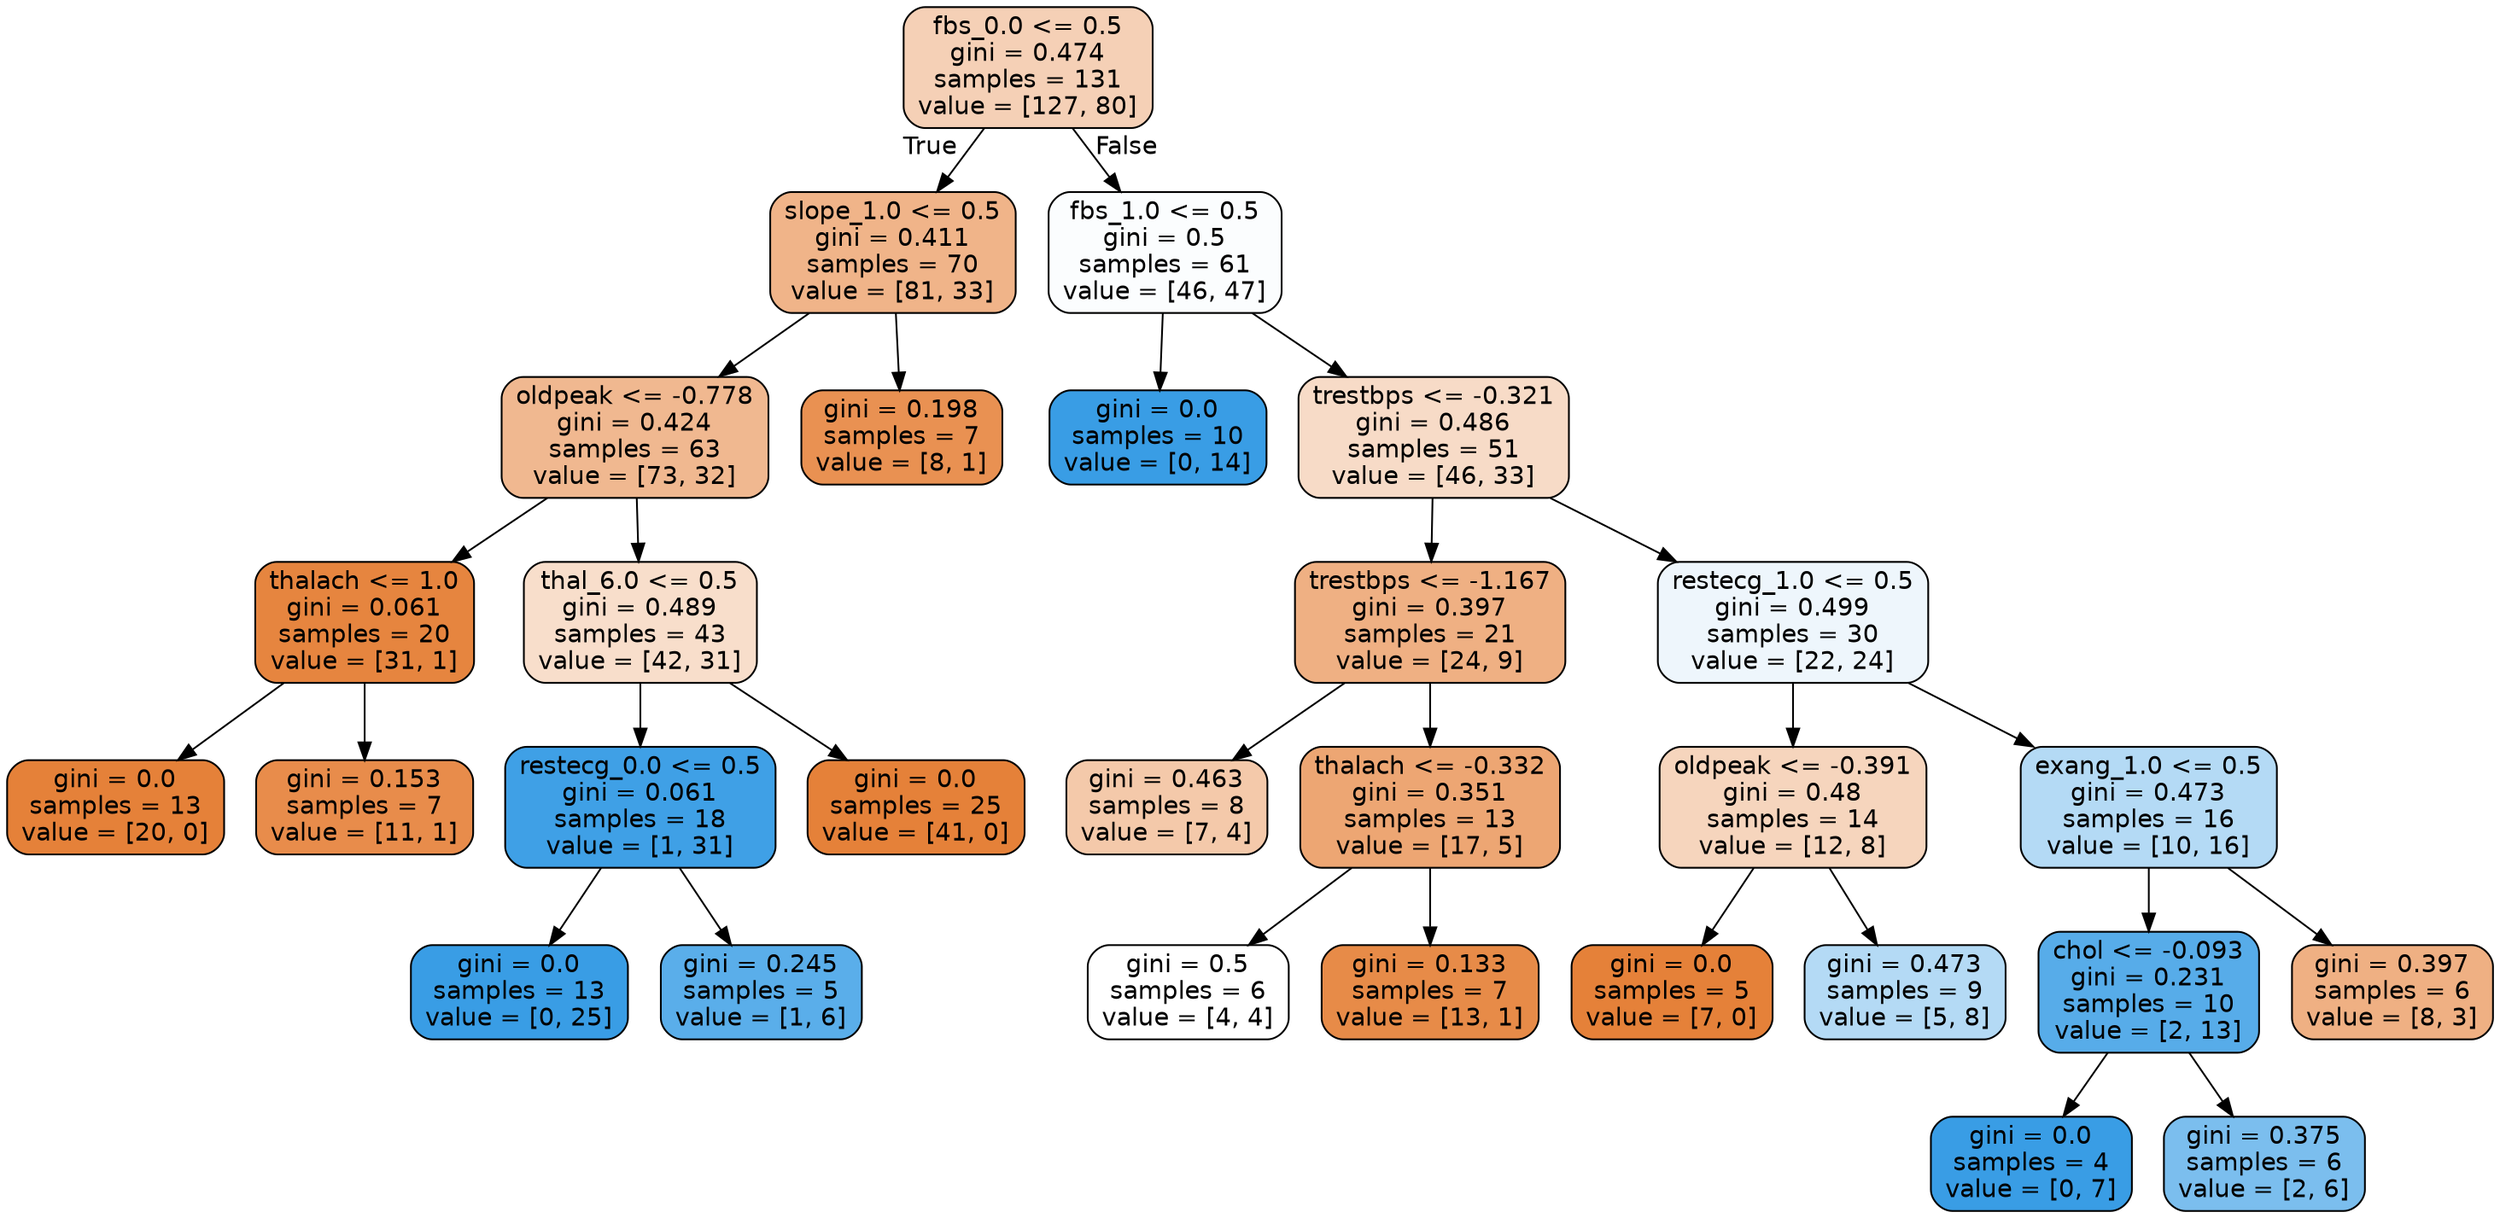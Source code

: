 digraph Tree {
node [shape=box, style="filled, rounded", color="black", fontname=helvetica] ;
edge [fontname=helvetica] ;
0 [label="fbs_0.0 <= 0.5\ngini = 0.474\nsamples = 131\nvalue = [127, 80]", fillcolor="#e581395e"] ;
1 [label="slope_1.0 <= 0.5\ngini = 0.411\nsamples = 70\nvalue = [81, 33]", fillcolor="#e5813997"] ;
0 -> 1 [labeldistance=2.5, labelangle=45, headlabel="True"] ;
2 [label="oldpeak <= -0.778\ngini = 0.424\nsamples = 63\nvalue = [73, 32]", fillcolor="#e581398f"] ;
1 -> 2 ;
3 [label="thalach <= 1.0\ngini = 0.061\nsamples = 20\nvalue = [31, 1]", fillcolor="#e58139f7"] ;
2 -> 3 ;
4 [label="gini = 0.0\nsamples = 13\nvalue = [20, 0]", fillcolor="#e58139ff"] ;
3 -> 4 ;
5 [label="gini = 0.153\nsamples = 7\nvalue = [11, 1]", fillcolor="#e58139e8"] ;
3 -> 5 ;
6 [label="thal_6.0 <= 0.5\ngini = 0.489\nsamples = 43\nvalue = [42, 31]", fillcolor="#e5813943"] ;
2 -> 6 ;
7 [label="restecg_0.0 <= 0.5\ngini = 0.061\nsamples = 18\nvalue = [1, 31]", fillcolor="#399de5f7"] ;
6 -> 7 ;
8 [label="gini = 0.0\nsamples = 13\nvalue = [0, 25]", fillcolor="#399de5ff"] ;
7 -> 8 ;
9 [label="gini = 0.245\nsamples = 5\nvalue = [1, 6]", fillcolor="#399de5d4"] ;
7 -> 9 ;
10 [label="gini = 0.0\nsamples = 25\nvalue = [41, 0]", fillcolor="#e58139ff"] ;
6 -> 10 ;
11 [label="gini = 0.198\nsamples = 7\nvalue = [8, 1]", fillcolor="#e58139df"] ;
1 -> 11 ;
12 [label="fbs_1.0 <= 0.5\ngini = 0.5\nsamples = 61\nvalue = [46, 47]", fillcolor="#399de505"] ;
0 -> 12 [labeldistance=2.5, labelangle=-45, headlabel="False"] ;
13 [label="gini = 0.0\nsamples = 10\nvalue = [0, 14]", fillcolor="#399de5ff"] ;
12 -> 13 ;
14 [label="trestbps <= -0.321\ngini = 0.486\nsamples = 51\nvalue = [46, 33]", fillcolor="#e5813948"] ;
12 -> 14 ;
15 [label="trestbps <= -1.167\ngini = 0.397\nsamples = 21\nvalue = [24, 9]", fillcolor="#e581399f"] ;
14 -> 15 ;
16 [label="gini = 0.463\nsamples = 8\nvalue = [7, 4]", fillcolor="#e581396d"] ;
15 -> 16 ;
17 [label="thalach <= -0.332\ngini = 0.351\nsamples = 13\nvalue = [17, 5]", fillcolor="#e58139b4"] ;
15 -> 17 ;
18 [label="gini = 0.5\nsamples = 6\nvalue = [4, 4]", fillcolor="#e5813900"] ;
17 -> 18 ;
19 [label="gini = 0.133\nsamples = 7\nvalue = [13, 1]", fillcolor="#e58139eb"] ;
17 -> 19 ;
20 [label="restecg_1.0 <= 0.5\ngini = 0.499\nsamples = 30\nvalue = [22, 24]", fillcolor="#399de515"] ;
14 -> 20 ;
21 [label="oldpeak <= -0.391\ngini = 0.48\nsamples = 14\nvalue = [12, 8]", fillcolor="#e5813955"] ;
20 -> 21 ;
22 [label="gini = 0.0\nsamples = 5\nvalue = [7, 0]", fillcolor="#e58139ff"] ;
21 -> 22 ;
23 [label="gini = 0.473\nsamples = 9\nvalue = [5, 8]", fillcolor="#399de560"] ;
21 -> 23 ;
24 [label="exang_1.0 <= 0.5\ngini = 0.473\nsamples = 16\nvalue = [10, 16]", fillcolor="#399de560"] ;
20 -> 24 ;
25 [label="chol <= -0.093\ngini = 0.231\nsamples = 10\nvalue = [2, 13]", fillcolor="#399de5d8"] ;
24 -> 25 ;
26 [label="gini = 0.0\nsamples = 4\nvalue = [0, 7]", fillcolor="#399de5ff"] ;
25 -> 26 ;
27 [label="gini = 0.375\nsamples = 6\nvalue = [2, 6]", fillcolor="#399de5aa"] ;
25 -> 27 ;
28 [label="gini = 0.397\nsamples = 6\nvalue = [8, 3]", fillcolor="#e581399f"] ;
24 -> 28 ;
}